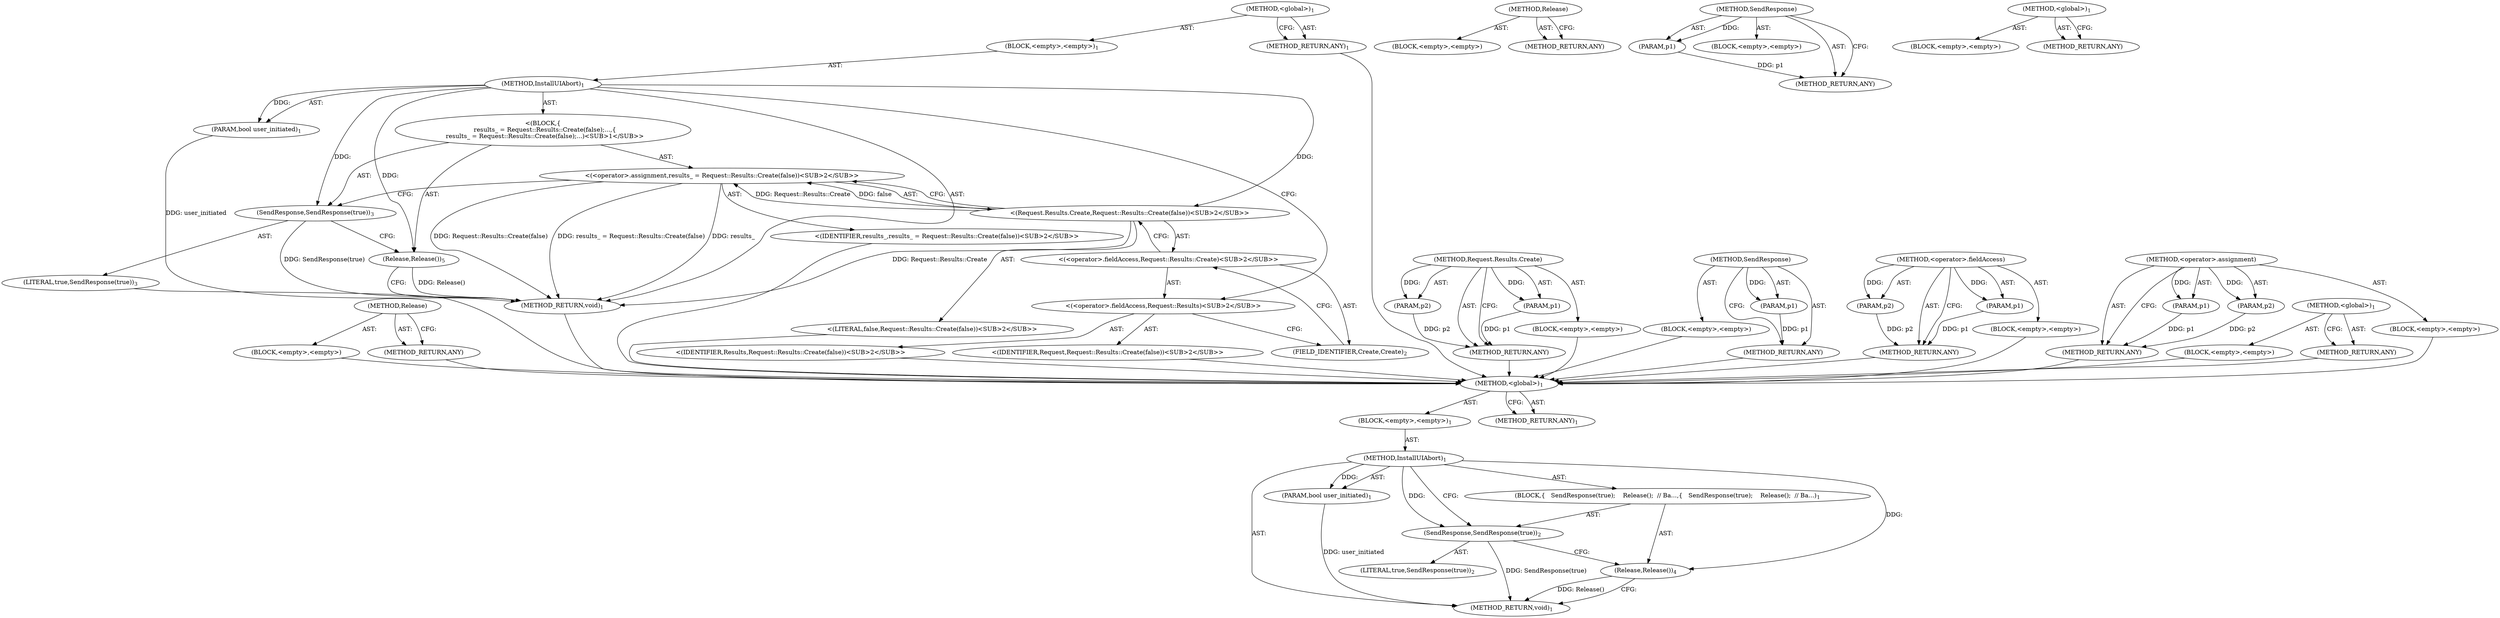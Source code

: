 digraph "&lt;global&gt;" {
vulnerable_61 [label=<(METHOD,Release)>];
vulnerable_62 [label=<(BLOCK,&lt;empty&gt;,&lt;empty&gt;)>];
vulnerable_63 [label=<(METHOD_RETURN,ANY)>];
vulnerable_6 [label=<(METHOD,&lt;global&gt;)<SUB>1</SUB>>];
vulnerable_7 [label=<(BLOCK,&lt;empty&gt;,&lt;empty&gt;)<SUB>1</SUB>>];
vulnerable_8 [label=<(METHOD,InstallUIAbort)<SUB>1</SUB>>];
vulnerable_9 [label=<(PARAM,bool user_initiated)<SUB>1</SUB>>];
vulnerable_10 [label="<(BLOCK,{
  results_ = Request::Results::Create(false);...,{
  results_ = Request::Results::Create(false);...)<SUB>1</SUB>>"];
vulnerable_11 [label="<(&lt;operator&gt;.assignment,results_ = Request::Results::Create(false))<SUB>2</SUB>>"];
vulnerable_12 [label="<(IDENTIFIER,results_,results_ = Request::Results::Create(false))<SUB>2</SUB>>"];
vulnerable_13 [label="<(Request.Results.Create,Request::Results::Create(false))<SUB>2</SUB>>"];
vulnerable_14 [label="<(&lt;operator&gt;.fieldAccess,Request::Results::Create)<SUB>2</SUB>>"];
vulnerable_15 [label="<(&lt;operator&gt;.fieldAccess,Request::Results)<SUB>2</SUB>>"];
vulnerable_16 [label="<(IDENTIFIER,Request,Request::Results::Create(false))<SUB>2</SUB>>"];
vulnerable_17 [label="<(IDENTIFIER,Results,Request::Results::Create(false))<SUB>2</SUB>>"];
vulnerable_18 [label=<(FIELD_IDENTIFIER,Create,Create)<SUB>2</SUB>>];
vulnerable_19 [label="<(LITERAL,false,Request::Results::Create(false))<SUB>2</SUB>>"];
vulnerable_20 [label=<(SendResponse,SendResponse(true))<SUB>3</SUB>>];
vulnerable_21 [label=<(LITERAL,true,SendResponse(true))<SUB>3</SUB>>];
vulnerable_22 [label=<(Release,Release())<SUB>5</SUB>>];
vulnerable_23 [label=<(METHOD_RETURN,void)<SUB>1</SUB>>];
vulnerable_25 [label=<(METHOD_RETURN,ANY)<SUB>1</SUB>>];
vulnerable_47 [label=<(METHOD,Request.Results.Create)>];
vulnerable_48 [label=<(PARAM,p1)>];
vulnerable_49 [label=<(PARAM,p2)>];
vulnerable_50 [label=<(BLOCK,&lt;empty&gt;,&lt;empty&gt;)>];
vulnerable_51 [label=<(METHOD_RETURN,ANY)>];
vulnerable_57 [label=<(METHOD,SendResponse)>];
vulnerable_58 [label=<(PARAM,p1)>];
vulnerable_59 [label=<(BLOCK,&lt;empty&gt;,&lt;empty&gt;)>];
vulnerable_60 [label=<(METHOD_RETURN,ANY)>];
vulnerable_52 [label=<(METHOD,&lt;operator&gt;.fieldAccess)>];
vulnerable_53 [label=<(PARAM,p1)>];
vulnerable_54 [label=<(PARAM,p2)>];
vulnerable_55 [label=<(BLOCK,&lt;empty&gt;,&lt;empty&gt;)>];
vulnerable_56 [label=<(METHOD_RETURN,ANY)>];
vulnerable_42 [label=<(METHOD,&lt;operator&gt;.assignment)>];
vulnerable_43 [label=<(PARAM,p1)>];
vulnerable_44 [label=<(PARAM,p2)>];
vulnerable_45 [label=<(BLOCK,&lt;empty&gt;,&lt;empty&gt;)>];
vulnerable_46 [label=<(METHOD_RETURN,ANY)>];
vulnerable_36 [label=<(METHOD,&lt;global&gt;)<SUB>1</SUB>>];
vulnerable_37 [label=<(BLOCK,&lt;empty&gt;,&lt;empty&gt;)>];
vulnerable_38 [label=<(METHOD_RETURN,ANY)>];
fixed_6 [label=<(METHOD,&lt;global&gt;)<SUB>1</SUB>>];
fixed_7 [label=<(BLOCK,&lt;empty&gt;,&lt;empty&gt;)<SUB>1</SUB>>];
fixed_8 [label=<(METHOD,InstallUIAbort)<SUB>1</SUB>>];
fixed_9 [label=<(PARAM,bool user_initiated)<SUB>1</SUB>>];
fixed_10 [label=<(BLOCK,{
   SendResponse(true);
 
   Release();  // Ba...,{
   SendResponse(true);
 
   Release();  // Ba...)<SUB>1</SUB>>];
fixed_11 [label=<(SendResponse,SendResponse(true))<SUB>2</SUB>>];
fixed_12 [label=<(LITERAL,true,SendResponse(true))<SUB>2</SUB>>];
fixed_13 [label=<(Release,Release())<SUB>4</SUB>>];
fixed_14 [label=<(METHOD_RETURN,void)<SUB>1</SUB>>];
fixed_16 [label=<(METHOD_RETURN,ANY)<SUB>1</SUB>>];
fixed_35 [label=<(METHOD,Release)>];
fixed_36 [label=<(BLOCK,&lt;empty&gt;,&lt;empty&gt;)>];
fixed_37 [label=<(METHOD_RETURN,ANY)>];
fixed_31 [label=<(METHOD,SendResponse)>];
fixed_32 [label=<(PARAM,p1)>];
fixed_33 [label=<(BLOCK,&lt;empty&gt;,&lt;empty&gt;)>];
fixed_34 [label=<(METHOD_RETURN,ANY)>];
fixed_25 [label=<(METHOD,&lt;global&gt;)<SUB>1</SUB>>];
fixed_26 [label=<(BLOCK,&lt;empty&gt;,&lt;empty&gt;)>];
fixed_27 [label=<(METHOD_RETURN,ANY)>];
vulnerable_61 -> vulnerable_62  [key=0, label="AST: "];
vulnerable_61 -> vulnerable_63  [key=0, label="AST: "];
vulnerable_61 -> vulnerable_63  [key=1, label="CFG: "];
vulnerable_62 -> fixed_6  [key=0];
vulnerable_63 -> fixed_6  [key=0];
vulnerable_6 -> vulnerable_7  [key=0, label="AST: "];
vulnerable_6 -> vulnerable_25  [key=0, label="AST: "];
vulnerable_6 -> vulnerable_25  [key=1, label="CFG: "];
vulnerable_7 -> vulnerable_8  [key=0, label="AST: "];
vulnerable_8 -> vulnerable_9  [key=0, label="AST: "];
vulnerable_8 -> vulnerable_9  [key=1, label="DDG: "];
vulnerable_8 -> vulnerable_10  [key=0, label="AST: "];
vulnerable_8 -> vulnerable_23  [key=0, label="AST: "];
vulnerable_8 -> vulnerable_15  [key=0, label="CFG: "];
vulnerable_8 -> vulnerable_22  [key=0, label="DDG: "];
vulnerable_8 -> vulnerable_20  [key=0, label="DDG: "];
vulnerable_8 -> vulnerable_13  [key=0, label="DDG: "];
vulnerable_9 -> vulnerable_23  [key=0, label="DDG: user_initiated"];
vulnerable_10 -> vulnerable_11  [key=0, label="AST: "];
vulnerable_10 -> vulnerable_20  [key=0, label="AST: "];
vulnerable_10 -> vulnerable_22  [key=0, label="AST: "];
vulnerable_11 -> vulnerable_12  [key=0, label="AST: "];
vulnerable_11 -> vulnerable_13  [key=0, label="AST: "];
vulnerable_11 -> vulnerable_20  [key=0, label="CFG: "];
vulnerable_11 -> vulnerable_23  [key=0, label="DDG: Request::Results::Create(false)"];
vulnerable_11 -> vulnerable_23  [key=1, label="DDG: results_ = Request::Results::Create(false)"];
vulnerable_11 -> vulnerable_23  [key=2, label="DDG: results_"];
vulnerable_12 -> fixed_6  [key=0];
vulnerable_13 -> vulnerable_14  [key=0, label="AST: "];
vulnerable_13 -> vulnerable_19  [key=0, label="AST: "];
vulnerable_13 -> vulnerable_11  [key=0, label="CFG: "];
vulnerable_13 -> vulnerable_11  [key=1, label="DDG: Request::Results::Create"];
vulnerable_13 -> vulnerable_11  [key=2, label="DDG: false"];
vulnerable_13 -> vulnerable_23  [key=0, label="DDG: Request::Results::Create"];
vulnerable_14 -> vulnerable_15  [key=0, label="AST: "];
vulnerable_14 -> vulnerable_18  [key=0, label="AST: "];
vulnerable_14 -> vulnerable_13  [key=0, label="CFG: "];
vulnerable_15 -> vulnerable_16  [key=0, label="AST: "];
vulnerable_15 -> vulnerable_17  [key=0, label="AST: "];
vulnerable_15 -> vulnerable_18  [key=0, label="CFG: "];
vulnerable_16 -> fixed_6  [key=0];
vulnerable_17 -> fixed_6  [key=0];
vulnerable_18 -> vulnerable_14  [key=0, label="CFG: "];
vulnerable_19 -> fixed_6  [key=0];
vulnerable_20 -> vulnerable_21  [key=0, label="AST: "];
vulnerable_20 -> vulnerable_22  [key=0, label="CFG: "];
vulnerable_20 -> vulnerable_23  [key=0, label="DDG: SendResponse(true)"];
vulnerable_21 -> fixed_6  [key=0];
vulnerable_22 -> vulnerable_23  [key=0, label="CFG: "];
vulnerable_22 -> vulnerable_23  [key=1, label="DDG: Release()"];
vulnerable_23 -> fixed_6  [key=0];
vulnerable_25 -> fixed_6  [key=0];
vulnerable_47 -> vulnerable_48  [key=0, label="AST: "];
vulnerable_47 -> vulnerable_48  [key=1, label="DDG: "];
vulnerable_47 -> vulnerable_50  [key=0, label="AST: "];
vulnerable_47 -> vulnerable_49  [key=0, label="AST: "];
vulnerable_47 -> vulnerable_49  [key=1, label="DDG: "];
vulnerable_47 -> vulnerable_51  [key=0, label="AST: "];
vulnerable_47 -> vulnerable_51  [key=1, label="CFG: "];
vulnerable_48 -> vulnerable_51  [key=0, label="DDG: p1"];
vulnerable_49 -> vulnerable_51  [key=0, label="DDG: p2"];
vulnerable_50 -> fixed_6  [key=0];
vulnerable_51 -> fixed_6  [key=0];
vulnerable_57 -> vulnerable_58  [key=0, label="AST: "];
vulnerable_57 -> vulnerable_58  [key=1, label="DDG: "];
vulnerable_57 -> vulnerable_59  [key=0, label="AST: "];
vulnerable_57 -> vulnerable_60  [key=0, label="AST: "];
vulnerable_57 -> vulnerable_60  [key=1, label="CFG: "];
vulnerable_58 -> vulnerable_60  [key=0, label="DDG: p1"];
vulnerable_59 -> fixed_6  [key=0];
vulnerable_60 -> fixed_6  [key=0];
vulnerable_52 -> vulnerable_53  [key=0, label="AST: "];
vulnerable_52 -> vulnerable_53  [key=1, label="DDG: "];
vulnerable_52 -> vulnerable_55  [key=0, label="AST: "];
vulnerable_52 -> vulnerable_54  [key=0, label="AST: "];
vulnerable_52 -> vulnerable_54  [key=1, label="DDG: "];
vulnerable_52 -> vulnerable_56  [key=0, label="AST: "];
vulnerable_52 -> vulnerable_56  [key=1, label="CFG: "];
vulnerable_53 -> vulnerable_56  [key=0, label="DDG: p1"];
vulnerable_54 -> vulnerable_56  [key=0, label="DDG: p2"];
vulnerable_55 -> fixed_6  [key=0];
vulnerable_56 -> fixed_6  [key=0];
vulnerable_42 -> vulnerable_43  [key=0, label="AST: "];
vulnerable_42 -> vulnerable_43  [key=1, label="DDG: "];
vulnerable_42 -> vulnerable_45  [key=0, label="AST: "];
vulnerable_42 -> vulnerable_44  [key=0, label="AST: "];
vulnerable_42 -> vulnerable_44  [key=1, label="DDG: "];
vulnerable_42 -> vulnerable_46  [key=0, label="AST: "];
vulnerable_42 -> vulnerable_46  [key=1, label="CFG: "];
vulnerable_43 -> vulnerable_46  [key=0, label="DDG: p1"];
vulnerable_44 -> vulnerable_46  [key=0, label="DDG: p2"];
vulnerable_45 -> fixed_6  [key=0];
vulnerable_46 -> fixed_6  [key=0];
vulnerable_36 -> vulnerable_37  [key=0, label="AST: "];
vulnerable_36 -> vulnerable_38  [key=0, label="AST: "];
vulnerable_36 -> vulnerable_38  [key=1, label="CFG: "];
vulnerable_37 -> fixed_6  [key=0];
vulnerable_38 -> fixed_6  [key=0];
fixed_6 -> fixed_7  [key=0, label="AST: "];
fixed_6 -> fixed_16  [key=0, label="AST: "];
fixed_6 -> fixed_16  [key=1, label="CFG: "];
fixed_7 -> fixed_8  [key=0, label="AST: "];
fixed_8 -> fixed_9  [key=0, label="AST: "];
fixed_8 -> fixed_9  [key=1, label="DDG: "];
fixed_8 -> fixed_10  [key=0, label="AST: "];
fixed_8 -> fixed_14  [key=0, label="AST: "];
fixed_8 -> fixed_11  [key=0, label="CFG: "];
fixed_8 -> fixed_11  [key=1, label="DDG: "];
fixed_8 -> fixed_13  [key=0, label="DDG: "];
fixed_9 -> fixed_14  [key=0, label="DDG: user_initiated"];
fixed_10 -> fixed_11  [key=0, label="AST: "];
fixed_10 -> fixed_13  [key=0, label="AST: "];
fixed_11 -> fixed_12  [key=0, label="AST: "];
fixed_11 -> fixed_13  [key=0, label="CFG: "];
fixed_11 -> fixed_14  [key=0, label="DDG: SendResponse(true)"];
fixed_13 -> fixed_14  [key=0, label="CFG: "];
fixed_13 -> fixed_14  [key=1, label="DDG: Release()"];
fixed_35 -> fixed_36  [key=0, label="AST: "];
fixed_35 -> fixed_37  [key=0, label="AST: "];
fixed_35 -> fixed_37  [key=1, label="CFG: "];
fixed_31 -> fixed_32  [key=0, label="AST: "];
fixed_31 -> fixed_32  [key=1, label="DDG: "];
fixed_31 -> fixed_33  [key=0, label="AST: "];
fixed_31 -> fixed_34  [key=0, label="AST: "];
fixed_31 -> fixed_34  [key=1, label="CFG: "];
fixed_32 -> fixed_34  [key=0, label="DDG: p1"];
fixed_25 -> fixed_26  [key=0, label="AST: "];
fixed_25 -> fixed_27  [key=0, label="AST: "];
fixed_25 -> fixed_27  [key=1, label="CFG: "];
}
